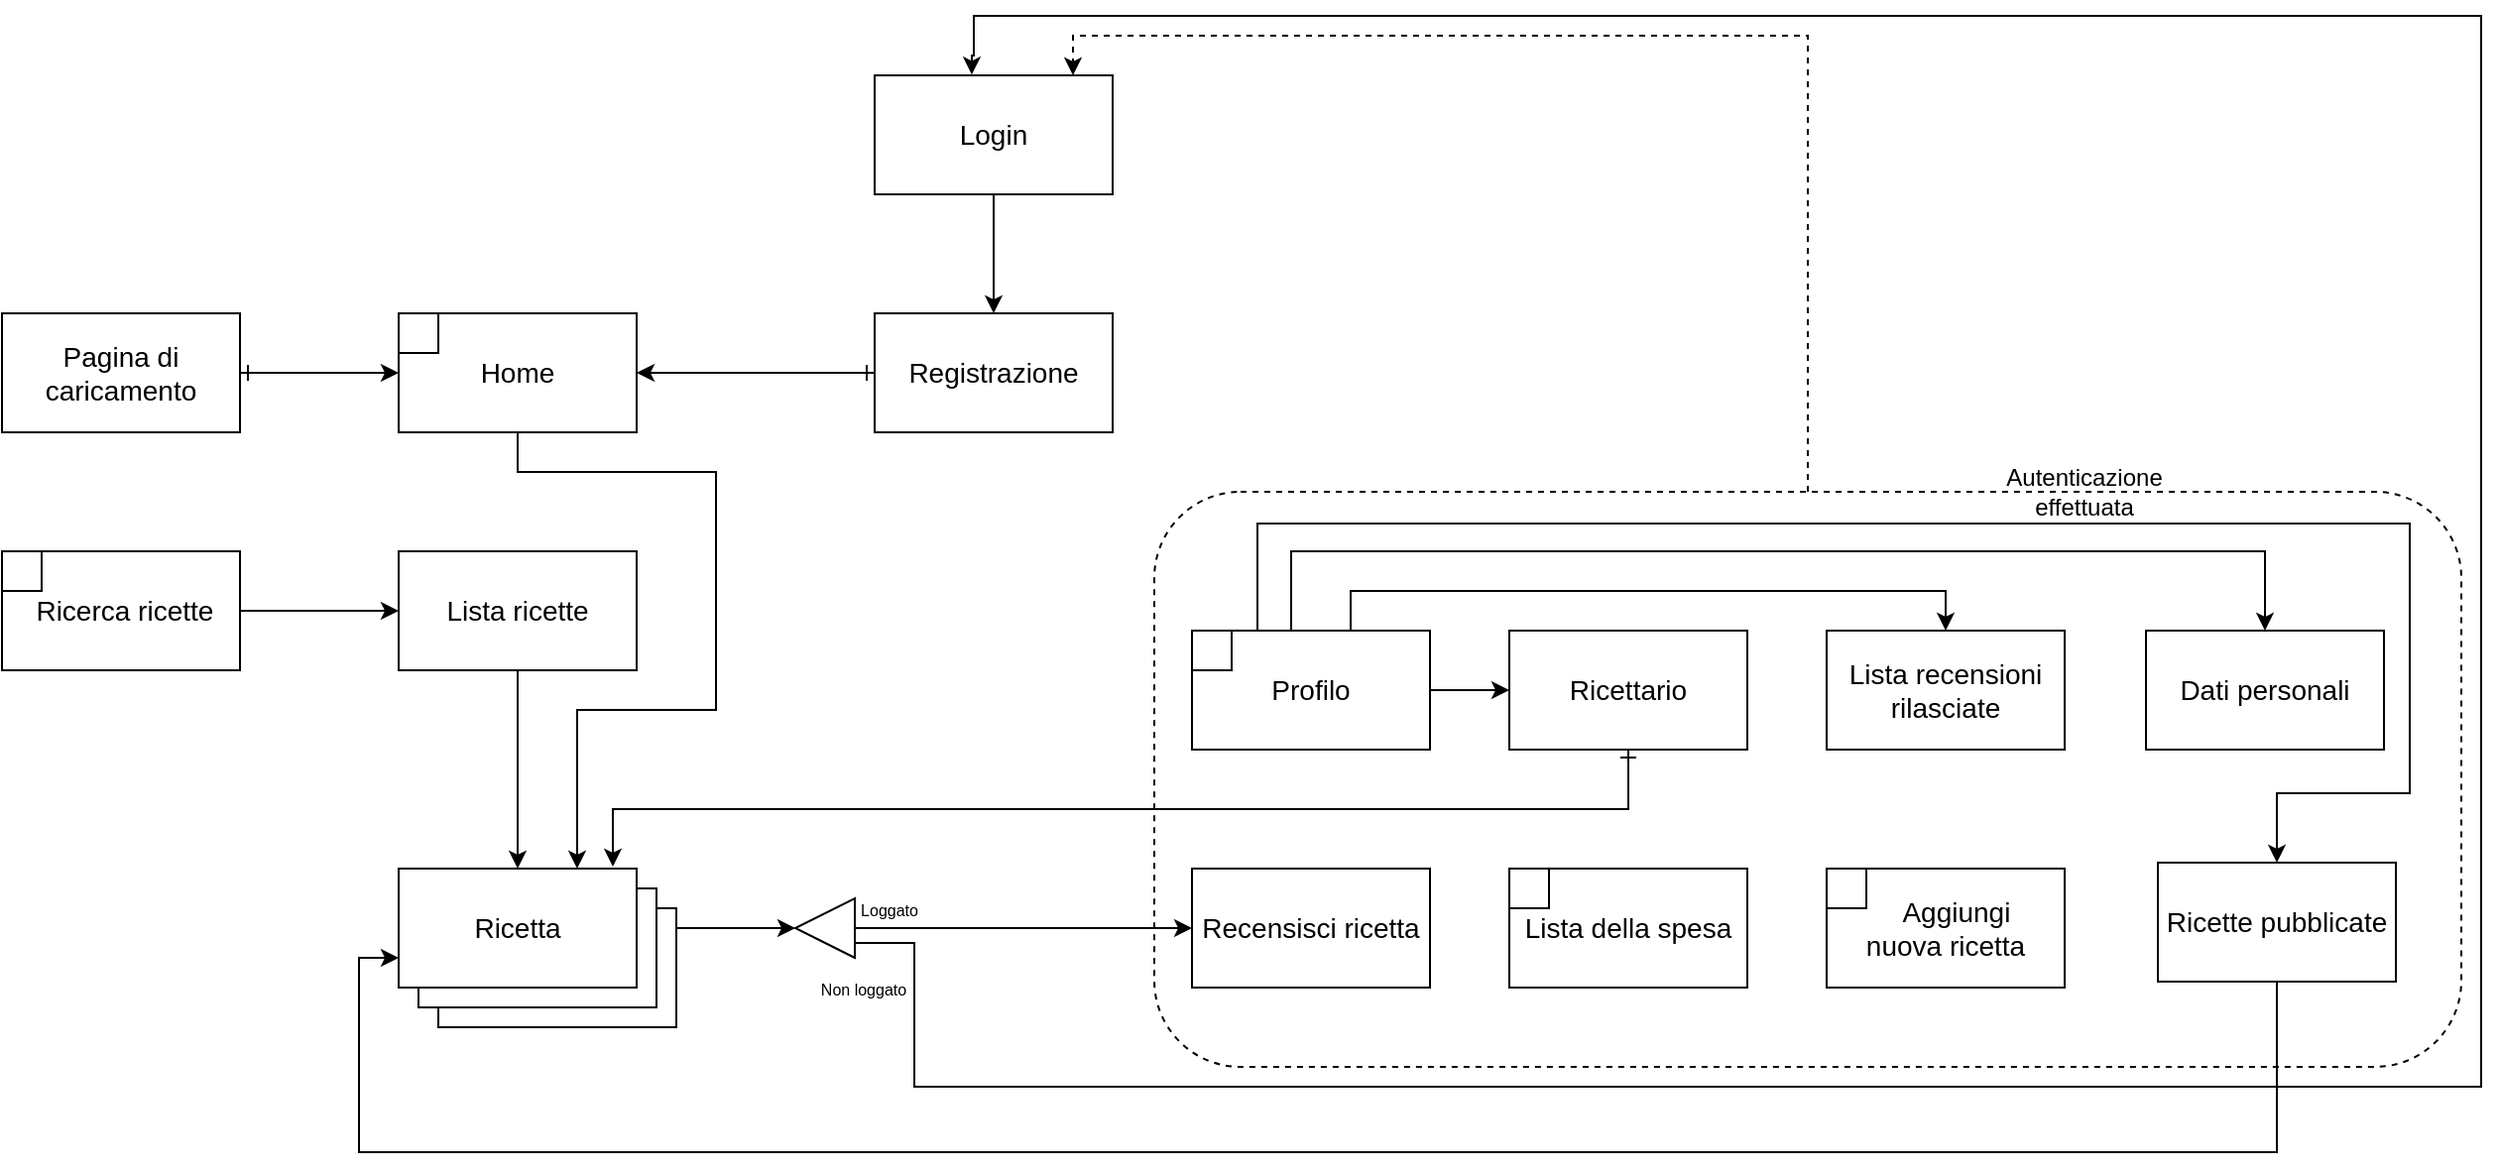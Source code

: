 <mxfile version="13.9.9" type="device"><diagram id="EiyuLTxPSx4IF6O7Q1J5" name="Pagina-1"><mxGraphModel dx="1185" dy="685" grid="0" gridSize="10" guides="1" tooltips="1" connect="1" arrows="1" fold="1" page="1" pageScale="1" pageWidth="827" pageHeight="1169" math="0" shadow="0"><root><mxCell id="0"/><mxCell id="1" parent="0"/><mxCell id="c2CpO7pcM75nZKzSVFza-47" value="" style="rounded=0;whiteSpace=wrap;html=1;" parent="1" vertex="1"><mxGeometry x="421" y="784" width="120" height="60" as="geometry"/></mxCell><mxCell id="c2CpO7pcM75nZKzSVFza-48" style="edgeStyle=orthogonalEdgeStyle;rounded=0;orthogonalLoop=1;jettySize=auto;html=1;entryX=1;entryY=0.5;entryDx=0;entryDy=0;startArrow=none;startFill=0;" parent="1" target="c2CpO7pcM75nZKzSVFza-8" edge="1"><mxGeometry relative="1" as="geometry"><mxPoint x="541" y="804" as="sourcePoint"/><Array as="points"><mxPoint x="541" y="794"/></Array></mxGeometry></mxCell><mxCell id="c2CpO7pcM75nZKzSVFza-46" value="" style="rounded=0;whiteSpace=wrap;html=1;" parent="1" vertex="1"><mxGeometry x="411" y="774" width="120" height="60" as="geometry"/></mxCell><mxCell id="c2CpO7pcM75nZKzSVFza-27" value="" style="rounded=1;whiteSpace=wrap;html=1;fillColor=none;dashed=1;" parent="1" vertex="1"><mxGeometry x="782" y="574" width="659" height="290" as="geometry"/></mxCell><mxCell id="c2CpO7pcM75nZKzSVFza-6" style="edgeStyle=orthogonalEdgeStyle;rounded=0;orthogonalLoop=1;jettySize=auto;html=1;entryX=0;entryY=0.5;entryDx=0;entryDy=0;startArrow=ERone;startFill=0;" parent="1" source="c2CpO7pcM75nZKzSVFza-1" target="c2CpO7pcM75nZKzSVFza-2" edge="1"><mxGeometry relative="1" as="geometry"/></mxCell><mxCell id="c2CpO7pcM75nZKzSVFza-1" value="&lt;font style=&quot;font-size: 14px&quot;&gt;Pagina di caricamento&lt;/font&gt;" style="rounded=0;whiteSpace=wrap;html=1;" parent="1" vertex="1"><mxGeometry x="201" y="484" width="120" height="60" as="geometry"/></mxCell><mxCell id="c2CpO7pcM75nZKzSVFza-44" style="edgeStyle=orthogonalEdgeStyle;rounded=0;orthogonalLoop=1;jettySize=auto;html=1;entryX=0.75;entryY=0;entryDx=0;entryDy=0;startArrow=none;startFill=0;exitX=0.5;exitY=1;exitDx=0;exitDy=0;" parent="1" source="c2CpO7pcM75nZKzSVFza-2" target="c2CpO7pcM75nZKzSVFza-7" edge="1"><mxGeometry relative="1" as="geometry"><Array as="points"><mxPoint x="461" y="564"/><mxPoint x="561" y="564"/><mxPoint x="561" y="684"/><mxPoint x="491" y="684"/></Array></mxGeometry></mxCell><mxCell id="c2CpO7pcM75nZKzSVFza-2" value="&lt;font style=&quot;font-size: 14px&quot;&gt;Home&lt;/font&gt;" style="rounded=0;whiteSpace=wrap;html=1;" parent="1" vertex="1"><mxGeometry x="401" y="484" width="120" height="60" as="geometry"/></mxCell><mxCell id="c2CpO7pcM75nZKzSVFza-5" style="edgeStyle=orthogonalEdgeStyle;rounded=0;orthogonalLoop=1;jettySize=auto;html=1;entryX=0;entryY=0.5;entryDx=0;entryDy=0;" parent="1" source="c2CpO7pcM75nZKzSVFza-3" target="c2CpO7pcM75nZKzSVFza-4" edge="1"><mxGeometry relative="1" as="geometry"/></mxCell><mxCell id="c2CpO7pcM75nZKzSVFza-3" value="&lt;font style=&quot;font-size: 14px&quot;&gt;&amp;nbsp;Ricerca ricette&lt;/font&gt;" style="rounded=0;whiteSpace=wrap;html=1;" parent="1" vertex="1"><mxGeometry x="201" y="604" width="120" height="60" as="geometry"/></mxCell><mxCell id="c2CpO7pcM75nZKzSVFza-43" style="edgeStyle=orthogonalEdgeStyle;rounded=0;orthogonalLoop=1;jettySize=auto;html=1;entryX=0.5;entryY=0;entryDx=0;entryDy=0;startArrow=none;startFill=0;" parent="1" source="c2CpO7pcM75nZKzSVFza-4" target="c2CpO7pcM75nZKzSVFza-7" edge="1"><mxGeometry relative="1" as="geometry"/></mxCell><mxCell id="c2CpO7pcM75nZKzSVFza-4" value="&lt;font style=&quot;font-size: 14px&quot;&gt;Lista ricette&lt;/font&gt;" style="rounded=0;whiteSpace=wrap;html=1;" parent="1" vertex="1"><mxGeometry x="401" y="604" width="120" height="60" as="geometry"/></mxCell><mxCell id="c2CpO7pcM75nZKzSVFza-7" value="&lt;font style=&quot;font-size: 14px&quot;&gt;Ricetta&lt;/font&gt;" style="rounded=0;whiteSpace=wrap;html=1;" parent="1" vertex="1"><mxGeometry x="401" y="764" width="120" height="60" as="geometry"/></mxCell><mxCell id="c2CpO7pcM75nZKzSVFza-30" style="edgeStyle=orthogonalEdgeStyle;rounded=0;orthogonalLoop=1;jettySize=auto;html=1;entryX=0;entryY=0.5;entryDx=0;entryDy=0;startArrow=none;startFill=0;" parent="1" source="c2CpO7pcM75nZKzSVFza-8" target="c2CpO7pcM75nZKzSVFza-21" edge="1"><mxGeometry relative="1" as="geometry"><mxPoint x="701" y="779" as="targetPoint"/></mxGeometry></mxCell><mxCell id="c2CpO7pcM75nZKzSVFza-49" style="edgeStyle=orthogonalEdgeStyle;rounded=0;orthogonalLoop=1;jettySize=auto;html=1;entryX=0.408;entryY=-0.006;entryDx=0;entryDy=0;startArrow=none;startFill=0;exitX=0;exitY=0.25;exitDx=0;exitDy=0;entryPerimeter=0;" parent="1" source="c2CpO7pcM75nZKzSVFza-8" target="c2CpO7pcM75nZKzSVFza-12" edge="1"><mxGeometry relative="1" as="geometry"><Array as="points"><mxPoint x="661" y="802"/><mxPoint x="661" y="874"/><mxPoint x="1451" y="874"/><mxPoint x="1451" y="334"/><mxPoint x="691" y="334"/><mxPoint x="691" y="354"/><mxPoint x="690" y="354"/></Array></mxGeometry></mxCell><mxCell id="c2CpO7pcM75nZKzSVFza-8" value="" style="triangle;whiteSpace=wrap;html=1;rotation=-180;" parent="1" vertex="1"><mxGeometry x="601" y="779" width="30" height="30" as="geometry"/></mxCell><mxCell id="c2CpO7pcM75nZKzSVFza-14" style="edgeStyle=orthogonalEdgeStyle;rounded=0;orthogonalLoop=1;jettySize=auto;html=1;entryX=1;entryY=0.5;entryDx=0;entryDy=0;startArrow=ERone;startFill=0;" parent="1" source="c2CpO7pcM75nZKzSVFza-11" target="c2CpO7pcM75nZKzSVFza-2" edge="1"><mxGeometry relative="1" as="geometry"/></mxCell><mxCell id="c2CpO7pcM75nZKzSVFza-11" value="&lt;font style=&quot;font-size: 14px&quot;&gt;Registrazione&lt;/font&gt;" style="rounded=0;whiteSpace=wrap;html=1;" parent="1" vertex="1"><mxGeometry x="641" y="484" width="120" height="60" as="geometry"/></mxCell><mxCell id="c2CpO7pcM75nZKzSVFza-13" style="edgeStyle=orthogonalEdgeStyle;rounded=0;orthogonalLoop=1;jettySize=auto;html=1;entryX=0.5;entryY=0;entryDx=0;entryDy=0;startArrow=none;startFill=0;" parent="1" source="c2CpO7pcM75nZKzSVFza-12" target="c2CpO7pcM75nZKzSVFza-11" edge="1"><mxGeometry relative="1" as="geometry"/></mxCell><mxCell id="c2CpO7pcM75nZKzSVFza-12" value="&lt;font style=&quot;font-size: 14px&quot;&gt;Login&lt;/font&gt;" style="rounded=0;whiteSpace=wrap;html=1;" parent="1" vertex="1"><mxGeometry x="641" y="364" width="120" height="60" as="geometry"/></mxCell><mxCell id="c2CpO7pcM75nZKzSVFza-35" style="edgeStyle=orthogonalEdgeStyle;rounded=0;orthogonalLoop=1;jettySize=auto;html=1;entryX=0;entryY=0.5;entryDx=0;entryDy=0;startArrow=none;startFill=0;" parent="1" source="c2CpO7pcM75nZKzSVFza-17" target="c2CpO7pcM75nZKzSVFza-24" edge="1"><mxGeometry relative="1" as="geometry"/></mxCell><mxCell id="c2CpO7pcM75nZKzSVFza-36" style="edgeStyle=orthogonalEdgeStyle;rounded=0;orthogonalLoop=1;jettySize=auto;html=1;entryX=0.5;entryY=0;entryDx=0;entryDy=0;startArrow=none;startFill=0;" parent="1" source="c2CpO7pcM75nZKzSVFza-17" target="c2CpO7pcM75nZKzSVFza-25" edge="1"><mxGeometry relative="1" as="geometry"><Array as="points"><mxPoint x="881" y="624"/><mxPoint x="1181" y="624"/></Array></mxGeometry></mxCell><mxCell id="c2CpO7pcM75nZKzSVFza-37" style="edgeStyle=orthogonalEdgeStyle;rounded=0;orthogonalLoop=1;jettySize=auto;html=1;entryX=0.5;entryY=0;entryDx=0;entryDy=0;startArrow=none;startFill=0;" parent="1" source="c2CpO7pcM75nZKzSVFza-17" target="c2CpO7pcM75nZKzSVFza-18" edge="1"><mxGeometry relative="1" as="geometry"><Array as="points"><mxPoint x="851" y="604"/><mxPoint x="1342" y="604"/></Array></mxGeometry></mxCell><mxCell id="g7HbYrnqzyRzxf7XBbIH-6" style="edgeStyle=orthogonalEdgeStyle;rounded=0;orthogonalLoop=1;jettySize=auto;html=1;entryX=0.5;entryY=0;entryDx=0;entryDy=0;" edge="1" parent="1" source="c2CpO7pcM75nZKzSVFza-17" target="g7HbYrnqzyRzxf7XBbIH-5"><mxGeometry relative="1" as="geometry"><Array as="points"><mxPoint x="834" y="590"/><mxPoint x="1415" y="590"/><mxPoint x="1415" y="726"/><mxPoint x="1348" y="726"/></Array></mxGeometry></mxCell><mxCell id="c2CpO7pcM75nZKzSVFza-17" value="&lt;font style=&quot;font-size: 14px&quot;&gt;Profilo&lt;/font&gt;" style="rounded=0;whiteSpace=wrap;html=1;" parent="1" vertex="1"><mxGeometry x="801" y="644" width="120" height="60" as="geometry"/></mxCell><mxCell id="c2CpO7pcM75nZKzSVFza-18" value="&lt;font style=&quot;font-size: 14px&quot;&gt;Dati personali&lt;/font&gt;" style="rounded=0;whiteSpace=wrap;html=1;" parent="1" vertex="1"><mxGeometry x="1282" y="644" width="120" height="60" as="geometry"/></mxCell><mxCell id="c2CpO7pcM75nZKzSVFza-19" value="&lt;font style=&quot;font-size: 14px&quot;&gt;Lista della spesa&lt;/font&gt;" style="rounded=0;whiteSpace=wrap;html=1;" parent="1" vertex="1"><mxGeometry x="961" y="764" width="120" height="60" as="geometry"/></mxCell><mxCell id="c2CpO7pcM75nZKzSVFza-21" value="&lt;font style=&quot;font-size: 14px&quot;&gt;Recensisci ricetta&lt;/font&gt;" style="rounded=0;whiteSpace=wrap;html=1;" parent="1" vertex="1"><mxGeometry x="801" y="764" width="120" height="60" as="geometry"/></mxCell><mxCell id="c2CpO7pcM75nZKzSVFza-22" value="&lt;font style=&quot;font-size: 14px&quot;&gt;&amp;nbsp; &amp;nbsp; Aggiungi&amp;nbsp; &amp;nbsp;nuova ricetta&amp;nbsp;&lt;/font&gt;" style="rounded=0;whiteSpace=wrap;html=1;" parent="1" vertex="1"><mxGeometry x="1121" y="764" width="120" height="60" as="geometry"/></mxCell><mxCell id="c2CpO7pcM75nZKzSVFza-51" style="edgeStyle=orthogonalEdgeStyle;rounded=0;orthogonalLoop=1;jettySize=auto;html=1;entryX=0.9;entryY=-0.017;entryDx=0;entryDy=0;entryPerimeter=0;startArrow=ERone;startFill=0;" parent="1" source="c2CpO7pcM75nZKzSVFza-24" target="c2CpO7pcM75nZKzSVFza-7" edge="1"><mxGeometry relative="1" as="geometry"><Array as="points"><mxPoint x="1021" y="734"/><mxPoint x="509" y="734"/></Array></mxGeometry></mxCell><mxCell id="c2CpO7pcM75nZKzSVFza-24" value="&lt;font style=&quot;font-size: 14px&quot;&gt;Ricettario&lt;/font&gt;" style="rounded=0;whiteSpace=wrap;html=1;" parent="1" vertex="1"><mxGeometry x="961" y="644" width="120" height="60" as="geometry"/></mxCell><mxCell id="c2CpO7pcM75nZKzSVFza-25" value="&lt;font style=&quot;font-size: 14px&quot;&gt;Lista recensioni rilasciate&lt;/font&gt;" style="rounded=0;whiteSpace=wrap;html=1;" parent="1" vertex="1"><mxGeometry x="1121" y="644" width="120" height="60" as="geometry"/></mxCell><mxCell id="c2CpO7pcM75nZKzSVFza-28" style="edgeStyle=orthogonalEdgeStyle;rounded=0;orthogonalLoop=1;jettySize=auto;html=1;startArrow=none;startFill=0;dashed=1;" parent="1" source="c2CpO7pcM75nZKzSVFza-27" target="c2CpO7pcM75nZKzSVFza-12" edge="1"><mxGeometry relative="1" as="geometry"><Array as="points"><mxPoint x="1111" y="344"/><mxPoint x="741" y="344"/></Array></mxGeometry></mxCell><mxCell id="c2CpO7pcM75nZKzSVFza-38" value="" style="rounded=0;whiteSpace=wrap;html=1;fillColor=#ffffff;" parent="1" vertex="1"><mxGeometry x="801" y="644" width="20" height="20" as="geometry"/></mxCell><mxCell id="c2CpO7pcM75nZKzSVFza-39" value="" style="rounded=0;whiteSpace=wrap;html=1;fillColor=#ffffff;" parent="1" vertex="1"><mxGeometry x="1121" y="764" width="20" height="20" as="geometry"/></mxCell><mxCell id="c2CpO7pcM75nZKzSVFza-40" value="" style="rounded=0;whiteSpace=wrap;html=1;fillColor=#ffffff;" parent="1" vertex="1"><mxGeometry x="961" y="764" width="20" height="20" as="geometry"/></mxCell><mxCell id="c2CpO7pcM75nZKzSVFza-41" value="" style="rounded=0;whiteSpace=wrap;html=1;fillColor=#ffffff;" parent="1" vertex="1"><mxGeometry x="401" y="484" width="20" height="20" as="geometry"/></mxCell><mxCell id="c2CpO7pcM75nZKzSVFza-42" value="" style="rounded=0;whiteSpace=wrap;html=1;fillColor=#ffffff;" parent="1" vertex="1"><mxGeometry x="201" y="604" width="20" height="20" as="geometry"/></mxCell><mxCell id="g7HbYrnqzyRzxf7XBbIH-1" value="&lt;font style=&quot;font-size: 8px&quot;&gt;Non loggato&lt;/font&gt;" style="text;html=1;align=center;verticalAlign=middle;resizable=0;points=[];autosize=1;" vertex="1" parent="1"><mxGeometry x="605" y="814" width="60" height="20" as="geometry"/></mxCell><mxCell id="g7HbYrnqzyRzxf7XBbIH-2" value="&lt;font style=&quot;font-size: 8px&quot;&gt;Loggato&lt;/font&gt;" style="text;html=1;align=center;verticalAlign=middle;resizable=0;points=[];autosize=1;" vertex="1" parent="1"><mxGeometry x="628" y="774" width="40" height="20" as="geometry"/></mxCell><mxCell id="g7HbYrnqzyRzxf7XBbIH-3" value="Autenticazione effettuata" style="text;html=1;strokeColor=none;fillColor=none;align=center;verticalAlign=middle;whiteSpace=wrap;rounded=0;" vertex="1" parent="1"><mxGeometry x="1231" y="564" width="40" height="20" as="geometry"/></mxCell><mxCell id="g7HbYrnqzyRzxf7XBbIH-7" style="edgeStyle=orthogonalEdgeStyle;rounded=0;orthogonalLoop=1;jettySize=auto;html=1;entryX=0;entryY=0.75;entryDx=0;entryDy=0;" edge="1" parent="1" source="g7HbYrnqzyRzxf7XBbIH-5" target="c2CpO7pcM75nZKzSVFza-7"><mxGeometry relative="1" as="geometry"><Array as="points"><mxPoint x="1348" y="907"/><mxPoint x="381" y="907"/><mxPoint x="381" y="809"/></Array></mxGeometry></mxCell><mxCell id="g7HbYrnqzyRzxf7XBbIH-5" value="&lt;font style=&quot;font-size: 14px&quot;&gt;Ricette pubblicate&lt;/font&gt;" style="rounded=0;whiteSpace=wrap;html=1;" vertex="1" parent="1"><mxGeometry x="1288" y="761" width="120" height="60" as="geometry"/></mxCell></root></mxGraphModel></diagram></mxfile>